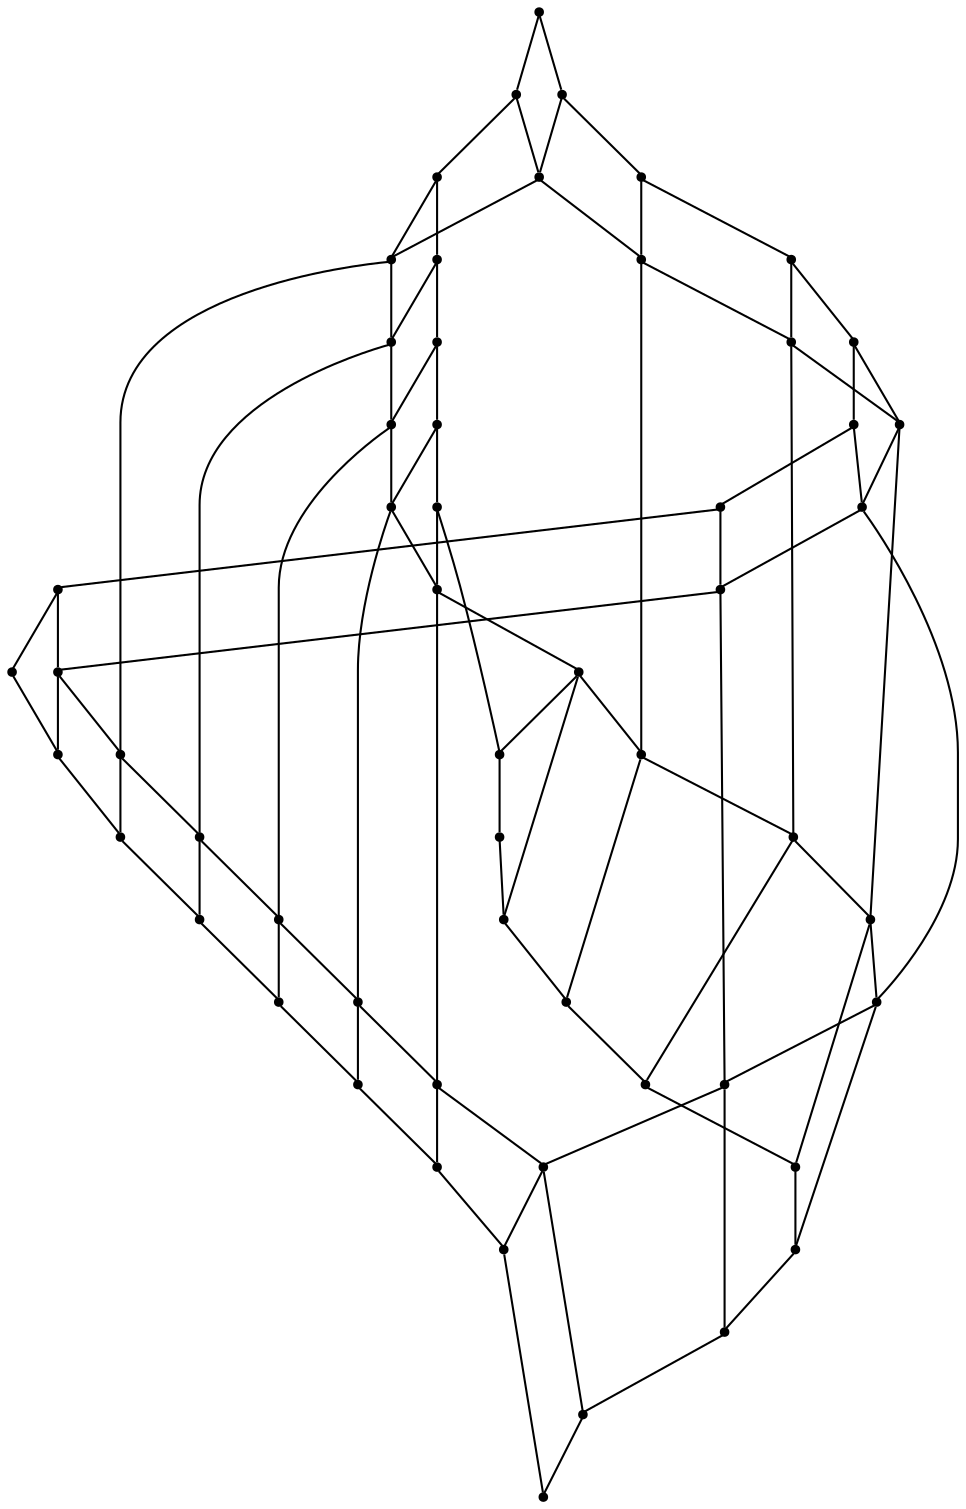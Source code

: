 graph {
  node [shape=point,comment="{\"directed\":false,\"doi\":\"10.1007/978-3-642-11805-0_23\",\"figure\":\"1\"}"]

  v0 [pos="1112.330257539971,644.467259441723"]
  v1 [pos="1069.946715039985,644.467259441723"]
  v2 [pos="1154.7159792168197,644.467259441723"]
  v3 [pos="1197.0995694360065,644.467259441723"]
  v4 [pos="1239.4842412904252,644.467259441723"]
  v5 [pos="1281.8688813320425,644.467259441723"]
  v6 [pos="1324.2525033640306,644.467259441723"]
  v7 [pos="1366.6381296024765,644.467259441723"]
  v8 [pos="1409.0217516344646,644.467259441723"]
  v9 [pos="1112.330257539971,686.8357184150007"]
  v10 [pos="1069.946715039985,686.8357184150007"]
  v11 [pos="1366.6381296024765,686.8357184150007"]
  v12 [pos="1409.0217516344646,686.8357184150005"]
  v13 [pos="1112.3302575399707,729.2032233671712"]
  v14 [pos="1069.946715039985,729.2032233671712"]
  v15 [pos="1366.6381296024765,729.2032233671712"]
  v16 [pos="1409.0217516344646,729.2032233671712"]
  v17 [pos="1112.3302575399707,771.5718731446703"]
  v18 [pos="1069.946715039985,771.5718731446703"]
  v19 [pos="1366.6381296024765,771.5718731446703"]
  v20 [pos="1409.0217516344646,771.5718731446703"]
  v21 [pos="1112.3302575399707,813.9403321179481"]
  v22 [pos="1069.946715039985,813.940332117948"]
  v23 [pos="1366.6381296024765,813.9403321179481"]
  v24 [pos="1409.0217516344646,813.9403321179481"]
  v25 [pos="1112.3302575399707,856.3077734687115"]
  v26 [pos="1069.946715039985,856.3077734687115"]
  v27 [pos="1366.6381296024765,856.3077734687115"]
  v28 [pos="1409.0217516344646,856.3077734687115"]
  v29 [pos="1112.3302575399707,898.6773772673178"]
  v30 [pos="1069.946715039985,898.6773772673178"]
  v31 [pos="1154.7159792168197,898.6773772673178"]
  v32 [pos="1197.0995694360065,898.6773772673178"]
  v33 [pos="1239.4842412904252,898.6773772673178"]
  v34 [pos="1281.8688813320425,898.6773772673178"]
  v35 [pos="1324.2525033640306,898.6773772673178"]
  v36 [pos="1366.6381296024765,898.6773772673178"]
  v37 [pos="1409.0217516344646,898.6773772673178"]
  v38 [pos="1409.0217516344646,602.0988004684452"]
  v39 [pos="1409.0217516344646,941.0448822194883"]
  v40 [pos="1366.6381296024765,941.0448822194883"]
  v41 [pos="1366.6381296024765,602.0988004684452"]
  v42 [pos="1324.2525033640306,941.0448822194883"]
  v43 [pos="1324.2525033640306,602.0988004684452"]
  v44 [pos="1281.8688813320425,941.0448822194883"]
  v45 [pos="1281.8688813320425,602.0988004684451"]
  v46 [pos="1239.4842412904252,941.0448822194883"]
  v47 [pos="1239.4842412904252,602.0988004684451"]
  v48 [pos="1197.0995694360067,941.0448822194883"]
  v49 [pos="1197.0995694360065,602.0988004684452"]
  v50 [pos="1154.7159792168195,941.0448822194883"]
  v51 [pos="1154.7159792168197,602.0988004684452"]
  v52 [pos="1112.3302575399707,941.0448822194883"]
  v53 [pos="1112.330257539971,602.0988004684451"]
  v54 [pos="1069.946715039985,602.0988004684452"]
  v55 [pos="1069.946715039985,941.0448822194883"]

  v0 -- v1 [id="-1",pos="1112.330257539971,644.467259441723 1069.946715039985,644.467259441723 1069.946715039985,644.467259441723 1069.946715039985,644.467259441723"]
  v55 -- v52 [id="-2",pos="1069.946715039985,941.0448822194883 1112.3302575399707,941.0448822194883 1112.3302575399707,941.0448822194883 1112.3302575399707,941.0448822194883"]
  v52 -- v50 [id="-3",pos="1112.3302575399707,941.0448822194883 1154.7159792168195,941.0448822194883 1154.7159792168195,941.0448822194883 1154.7159792168195,941.0448822194883"]
  v50 -- v48 [id="-4",pos="1154.7159792168195,941.0448822194883 1197.0995694360067,941.0448822194883 1197.0995694360067,941.0448822194883 1197.0995694360067,941.0448822194883"]
  v48 -- v46 [id="-5",pos="1197.0995694360067,941.0448822194883 1239.4842412904252,941.0448822194883 1239.4842412904252,941.0448822194883 1239.4842412904252,941.0448822194883"]
  v46 -- v44 [id="-6",pos="1239.4842412904252,941.0448822194883 1281.8688813320425,941.0448822194883 1281.8688813320425,941.0448822194883 1281.8688813320425,941.0448822194883"]
  v44 -- v42 [id="-7",pos="1281.8688813320425,941.0448822194883 1324.2525033640306,941.0448822194883 1324.2525033640306,941.0448822194883 1324.2525033640306,941.0448822194883"]
  v42 -- v40 [id="-8",pos="1324.2525033640306,941.0448822194883 1366.6381296024765,941.0448822194883 1366.6381296024765,941.0448822194883 1366.6381296024765,941.0448822194883"]
  v40 -- v39 [id="-9",pos="1366.6381296024765,941.0448822194883 1409.0217516344646,941.0448822194883 1409.0217516344646,941.0448822194883 1409.0217516344646,941.0448822194883"]
  v55 -- v30 [id="-10",pos="1069.946715039985,941.0448822194883 1069.946715039985,898.6773772673178 1069.946715039985,898.6773772673178 1069.946715039985,898.6773772673178"]
  v30 -- v26 [id="-11",pos="1069.946715039985,898.6773772673178 1069.946715039985,856.3077734687115 1069.946715039985,856.3077734687115 1069.946715039985,856.3077734687115"]
  v26 -- v22 [id="-12",pos="1069.946715039985,856.3077734687115 1069.946715039985,813.940332117948 1069.946715039985,813.940332117948 1069.946715039985,813.940332117948"]
  v22 -- v18 [id="-13",pos="1069.946715039985,813.940332117948 1069.946715039985,771.5718731446703 1069.946715039985,771.5718731446703 1069.946715039985,771.5718731446703"]
  v18 -- v14 [id="-14",pos="1069.946715039985,771.5718731446703 1069.946715039985,729.2032233671712 1069.946715039985,729.2032233671712 1069.946715039985,729.2032233671712"]
  v14 -- v10 [id="-15",pos="1069.946715039985,729.2032233671712 1069.946715039985,686.8357184150007 1069.946715039985,686.8357184150007 1069.946715039985,686.8357184150007"]
  v10 -- v1 [id="-16",pos="1069.946715039985,686.8357184150007 1069.946715039985,644.467259441723 1069.946715039985,644.467259441723 1069.946715039985,644.467259441723"]
  v1 -- v54 [id="-17",pos="1069.946715039985,644.467259441723 1069.946715039985,602.0988004684452 1069.946715039985,602.0988004684452 1069.946715039985,602.0988004684452"]
  v30 -- v29 [id="-18",pos="1069.946715039985,898.6773772673178 1112.3302575399707,898.6773772673178 1112.3302575399707,898.6773772673178 1112.3302575399707,898.6773772673178"]
  v29 -- v31 [id="-19",pos="1112.3302575399707,898.6773772673178 1154.7159792168197,898.6773772673178 1154.7159792168197,898.6773772673178 1154.7159792168197,898.6773772673178"]
  v31 -- v32 [id="-20",pos="1154.7159792168197,898.6773772673178 1197.0995694360065,898.6773772673178 1197.0995694360065,898.6773772673178 1197.0995694360065,898.6773772673178"]
  v32 -- v33 [id="-21",pos="1197.0995694360065,898.6773772673178 1239.4842412904252,898.6773772673178 1239.4842412904252,898.6773772673178 1239.4842412904252,898.6773772673178"]
  v33 -- v34 [id="-22",pos="1239.4842412904252,898.6773772673178 1281.8688813320425,898.6773772673178 1281.8688813320425,898.6773772673178 1281.8688813320425,898.6773772673178"]
  v34 -- v35 [id="-23",pos="1281.8688813320425,898.6773772673178 1324.2525033640306,898.6773772673178 1324.2525033640306,898.6773772673178 1324.2525033640306,898.6773772673178"]
  v35 -- v36 [id="-24",pos="1324.2525033640306,898.6773772673178 1366.6381296024765,898.6773772673178 1366.6381296024765,898.6773772673178 1366.6381296024765,898.6773772673178"]
  v36 -- v37 [id="-25",pos="1366.6381296024765,898.6773772673178 1409.0217516344646,898.6773772673178 1409.0217516344646,898.6773772673178 1409.0217516344646,898.6773772673178"]
  v26 -- v25 [id="-26",pos="1069.946715039985,856.3077734687115 1112.3302575399707,856.3077734687115 1112.3302575399707,856.3077734687115 1112.3302575399707,856.3077734687115"]
  v25 -- v27 [id="-27",pos="1112.3302575399707,856.3077734687115 1366.6381296024765,856.3077734687115 1366.6381296024765,856.3077734687115 1366.6381296024765,856.3077734687115"]
  v27 -- v28 [id="-28",pos="1366.6381296024765,856.3077734687115 1409.0217516344646,856.3077734687115 1409.0217516344646,856.3077734687115 1409.0217516344646,856.3077734687115"]
  v22 -- v21 [id="-29",pos="1069.946715039985,813.940332117948 1112.3302575399707,813.9403321179481 1112.3302575399707,813.9403321179481 1112.3302575399707,813.9403321179481"]
  v21 -- v23 [id="-30",pos="1112.3302575399707,813.9403321179481 1366.6381296024765,813.9403321179481 1366.6381296024765,813.9403321179481 1366.6381296024765,813.9403321179481"]
  v23 -- v24 [id="-31",pos="1366.6381296024765,813.9403321179481 1409.0217516344646,813.9403321179481 1409.0217516344646,813.9403321179481 1409.0217516344646,813.9403321179481"]
  v18 -- v17 [id="-32",pos="1069.946715039985,771.5718731446703 1112.3302575399707,771.5718731446703 1112.3302575399707,771.5718731446703 1112.3302575399707,771.5718731446703"]
  v17 -- v19 [id="-33",pos="1112.3302575399707,771.5718731446703 1366.6381296024765,771.5718731446703 1366.6381296024765,771.5718731446703 1366.6381296024765,771.5718731446703"]
  v19 -- v20 [id="-34",pos="1366.6381296024765,771.5718731446703 1409.0217516344646,771.5718731446703 1409.0217516344646,771.5718731446703 1409.0217516344646,771.5718731446703"]
  v14 -- v13 [id="-35",pos="1069.946715039985,729.2032233671712 1112.3302575399707,729.2032233671712 1112.3302575399707,729.2032233671712 1112.3302575399707,729.2032233671712"]
  v13 -- v15 [id="-36",pos="1112.3302575399707,729.2032233671712 1366.6381296024765,729.2032233671712 1366.6381296024765,729.2032233671712 1366.6381296024765,729.2032233671712"]
  v15 -- v16 [id="-37",pos="1366.6381296024765,729.2032233671712 1409.0217516344646,729.2032233671712 1409.0217516344646,729.2032233671712 1409.0217516344646,729.2032233671712"]
  v10 -- v9 [id="-38",pos="1069.946715039985,686.8357184150007 1112.330257539971,686.8357184150007 1112.330257539971,686.8357184150007 1112.330257539971,686.8357184150007"]
  v9 -- v11 [id="-39",pos="1112.330257539971,686.8357184150007 1366.6381296024765,686.8357184150007 1366.6381296024765,686.8357184150007 1366.6381296024765,686.8357184150007"]
  v11 -- v12 [id="-40",pos="1366.6381296024765,686.8357184150007 1409.0217516344646,686.8357184150005 1409.0217516344646,686.8357184150005 1409.0217516344646,686.8357184150005"]
  v0 -- v2 [id="-42",pos="1112.330257539971,644.467259441723 1154.7159792168197,644.467259441723 1154.7159792168197,644.467259441723 1154.7159792168197,644.467259441723"]
  v2 -- v3 [id="-43",pos="1154.7159792168197,644.467259441723 1197.0995694360065,644.467259441723 1197.0995694360065,644.467259441723 1197.0995694360065,644.467259441723"]
  v3 -- v4 [id="-44",pos="1197.0995694360065,644.467259441723 1239.4842412904252,644.467259441723 1239.4842412904252,644.467259441723 1239.4842412904252,644.467259441723"]
  v4 -- v5 [id="-45",pos="1239.4842412904252,644.467259441723 1281.8688813320425,644.467259441723 1281.8688813320425,644.467259441723 1281.8688813320425,644.467259441723"]
  v5 -- v6 [id="-46",pos="1281.8688813320425,644.467259441723 1324.2525033640306,644.467259441723 1324.2525033640306,644.467259441723 1324.2525033640306,644.467259441723"]
  v6 -- v7 [id="-47",pos="1324.2525033640306,644.467259441723 1366.6381296024765,644.467259441723 1366.6381296024765,644.467259441723 1366.6381296024765,644.467259441723"]
  v7 -- v8 [id="-48",pos="1366.6381296024765,644.467259441723 1409.0217516344646,644.467259441723 1409.0217516344646,644.467259441723 1409.0217516344646,644.467259441723"]
  v54 -- v53 [id="-49",pos="1069.946715039985,602.0988004684452 1112.330257539971,602.0988004684451 1112.330257539971,602.0988004684451 1112.330257539971,602.0988004684451"]
  v53 -- v51 [id="-50",pos="1112.330257539971,602.0988004684451 1154.7159792168197,602.0988004684452 1154.7159792168197,602.0988004684452 1154.7159792168197,602.0988004684452"]
  v51 -- v49 [id="-51",pos="1154.7159792168197,602.0988004684452 1197.0995694360065,602.0988004684452 1197.0995694360065,602.0988004684452 1197.0995694360065,602.0988004684452"]
  v49 -- v47 [id="-52",pos="1197.0995694360065,602.0988004684452 1239.4842412904252,602.0988004684451 1239.4842412904252,602.0988004684451 1239.4842412904252,602.0988004684451"]
  v47 -- v45 [id="-53",pos="1239.4842412904252,602.0988004684451 1281.8688813320425,602.0988004684451 1281.8688813320425,602.0988004684451 1281.8688813320425,602.0988004684451"]
  v45 -- v43 [id="-54",pos="1281.8688813320425,602.0988004684451 1324.2525033640306,602.0988004684452 1324.2525033640306,602.0988004684452 1324.2525033640306,602.0988004684452"]
  v43 -- v41 [id="-55",pos="1324.2525033640306,602.0988004684452 1366.6381296024765,602.0988004684452 1366.6381296024765,602.0988004684452 1366.6381296024765,602.0988004684452"]
  v41 -- v38 [id="-56",pos="1366.6381296024765,602.0988004684452 1409.0217516344646,602.0988004684452 1409.0217516344646,602.0988004684452 1409.0217516344646,602.0988004684452"]
  v52 -- v29 [id="-57",pos="1112.3302575399707,941.0448822194883 1112.3302575399707,898.6773772673178 1112.3302575399707,898.6773772673178 1112.3302575399707,898.6773772673178"]
  v29 -- v25 [id="-58",pos="1112.3302575399707,898.6773772673178 1112.3302575399707,856.3077734687115 1112.3302575399707,856.3077734687115 1112.3302575399707,856.3077734687115"]
  v25 -- v21 [id="-59",pos="1112.3302575399707,856.3077734687115 1112.3302575399707,813.9403321179481 1112.3302575399707,813.9403321179481 1112.3302575399707,813.9403321179481"]
  v21 -- v17 [id="-60",pos="1112.3302575399707,813.9403321179481 1112.3302575399707,771.5718731446703 1112.3302575399707,771.5718731446703 1112.3302575399707,771.5718731446703"]
  v17 -- v13 [id="-61",pos="1112.3302575399707,771.5718731446703 1112.3302575399707,729.2032233671712 1112.3302575399707,729.2032233671712 1112.3302575399707,729.2032233671712"]
  v13 -- v9 [id="-62",pos="1112.3302575399707,729.2032233671712 1112.330257539971,686.8357184150007 1112.330257539971,686.8357184150007 1112.330257539971,686.8357184150007"]
  v9 -- v0 [id="-63",pos="1112.330257539971,686.8357184150007 1112.330257539971,644.467259441723 1112.330257539971,644.467259441723 1112.330257539971,644.467259441723"]
  v0 -- v53 [id="-64",pos="1112.330257539971,644.467259441723 1112.330257539971,602.0988004684451 1112.330257539971,602.0988004684451 1112.330257539971,602.0988004684451"]
  v50 -- v31 [id="-73",pos="1154.7159792168195,941.0448822194883 1154.7159792168197,898.6773772673178 1154.7159792168197,898.6773772673178 1154.7159792168197,898.6773772673178"]
  v31 -- v2 [id="-74",pos="1154.7159792168197,898.6773772673178 1154.7159792168197,644.467259441723 1154.7159792168197,644.467259441723 1154.7159792168197,644.467259441723"]
  v2 -- v51 [id="-75",pos="1154.7159792168197,644.467259441723 1154.7159792168197,602.0988004684452 1154.7159792168197,602.0988004684452 1154.7159792168197,602.0988004684452"]
  v48 -- v32 [id="-79",pos="1197.0995694360067,941.0448822194883 1197.0995694360065,898.6773772673178 1197.0995694360065,898.6773772673178 1197.0995694360065,898.6773772673178"]
  v32 -- v3 [id="-80",pos="1197.0995694360065,898.6773772673178 1197.0995694360065,644.467259441723 1197.0995694360065,644.467259441723 1197.0995694360065,644.467259441723"]
  v3 -- v49 [id="-81",pos="1197.0995694360065,644.467259441723 1197.0995694360065,602.0988004684452 1197.0995694360065,602.0988004684452 1197.0995694360065,602.0988004684452"]
  v46 -- v33 [id="-85",pos="1239.4842412904252,941.0448822194883 1239.4842412904252,898.6773772673178 1239.4842412904252,898.6773772673178 1239.4842412904252,898.6773772673178"]
  v33 -- v4 [id="-86",pos="1239.4842412904252,898.6773772673178 1239.4842412904252,644.467259441723 1239.4842412904252,644.467259441723 1239.4842412904252,644.467259441723"]
  v4 -- v47 [id="-87",pos="1239.4842412904252,644.467259441723 1239.4842412904252,602.0988004684451 1239.4842412904252,602.0988004684451 1239.4842412904252,602.0988004684451"]
  v44 -- v34 [id="-91",pos="1281.8688813320425,941.0448822194883 1281.8688813320425,898.6773772673178 1281.8688813320425,898.6773772673178 1281.8688813320425,898.6773772673178"]
  v34 -- v5 [id="-92",pos="1281.8688813320425,898.6773772673178 1281.8688813320425,644.467259441723 1281.8688813320425,644.467259441723 1281.8688813320425,644.467259441723"]
  v5 -- v45 [id="-93",pos="1281.8688813320425,644.467259441723 1281.8688813320425,602.0988004684451 1281.8688813320425,602.0988004684451 1281.8688813320425,602.0988004684451"]
  v42 -- v35 [id="-97",pos="1324.2525033640306,941.0448822194883 1324.2525033640306,898.6773772673178 1324.2525033640306,898.6773772673178 1324.2525033640306,898.6773772673178"]
  v35 -- v6 [id="-98",pos="1324.2525033640306,898.6773772673178 1324.2525033640306,644.467259441723 1324.2525033640306,644.467259441723 1324.2525033640306,644.467259441723"]
  v6 -- v43 [id="-99",pos="1324.2525033640306,644.467259441723 1324.2525033640306,602.0988004684452 1324.2525033640306,602.0988004684452 1324.2525033640306,602.0988004684452"]
  v40 -- v36 [id="-103",pos="1366.6381296024765,941.0448822194883 1366.6381296024765,898.6773772673178 1366.6381296024765,898.6773772673178 1366.6381296024765,898.6773772673178"]
  v36 -- v27 [id="-104",pos="1366.6381296024765,898.6773772673178 1366.6381296024765,856.3077734687115 1366.6381296024765,856.3077734687115 1366.6381296024765,856.3077734687115"]
  v27 -- v23 [id="-105",pos="1366.6381296024765,856.3077734687115 1366.6381296024765,813.9403321179481 1366.6381296024765,813.9403321179481 1366.6381296024765,813.9403321179481"]
  v23 -- v19 [id="-106",pos="1366.6381296024765,813.9403321179481 1366.6381296024765,771.5718731446703 1366.6381296024765,771.5718731446703 1366.6381296024765,771.5718731446703"]
  v19 -- v15 [id="-107",pos="1366.6381296024765,771.5718731446703 1366.6381296024765,729.2032233671712 1366.6381296024765,729.2032233671712 1366.6381296024765,729.2032233671712"]
  v15 -- v11 [id="-108",pos="1366.6381296024765,729.2032233671712 1366.6381296024765,686.8357184150007 1366.6381296024765,686.8357184150007 1366.6381296024765,686.8357184150007"]
  v11 -- v7 [id="-109",pos="1366.6381296024765,686.8357184150007 1366.6381296024765,644.467259441723 1366.6381296024765,644.467259441723 1366.6381296024765,644.467259441723"]
  v7 -- v41 [id="-110",pos="1366.6381296024765,644.467259441723 1366.6381296024765,602.0988004684452 1366.6381296024765,602.0988004684452 1366.6381296024765,602.0988004684452"]
  v39 -- v37 [id="-119",pos="1409.0217516344646,941.0448822194883 1409.0217516344646,898.6773772673178 1409.0217516344646,898.6773772673178 1409.0217516344646,898.6773772673178"]
  v37 -- v28 [id="-120",pos="1409.0217516344646,898.6773772673178 1409.0217516344646,856.3077734687115 1409.0217516344646,856.3077734687115 1409.0217516344646,856.3077734687115"]
  v28 -- v24 [id="-121",pos="1409.0217516344646,856.3077734687115 1409.0217516344646,813.9403321179481 1409.0217516344646,813.9403321179481 1409.0217516344646,813.9403321179481"]
  v24 -- v20 [id="-122",pos="1409.0217516344646,813.9403321179481 1409.0217516344646,771.5718731446703 1409.0217516344646,771.5718731446703 1409.0217516344646,771.5718731446703"]
  v20 -- v16 [id="-123",pos="1409.0217516344646,771.5718731446703 1409.0217516344646,729.2032233671712 1409.0217516344646,729.2032233671712 1409.0217516344646,729.2032233671712"]
  v16 -- v12 [id="-124",pos="1409.0217516344646,729.2032233671712 1409.0217516344646,686.8357184150005 1409.0217516344646,686.8357184150005 1409.0217516344646,686.8357184150005"]
  v12 -- v8 [id="-125",pos="1409.0217516344646,686.8357184150005 1409.0217516344646,644.467259441723 1409.0217516344646,644.467259441723 1409.0217516344646,644.467259441723"]
  v8 -- v38 [id="-126",pos="1409.0217516344646,644.467259441723 1409.0217516344646,602.0988004684452 1409.0217516344646,602.0988004684452 1409.0217516344646,602.0988004684452"]
}